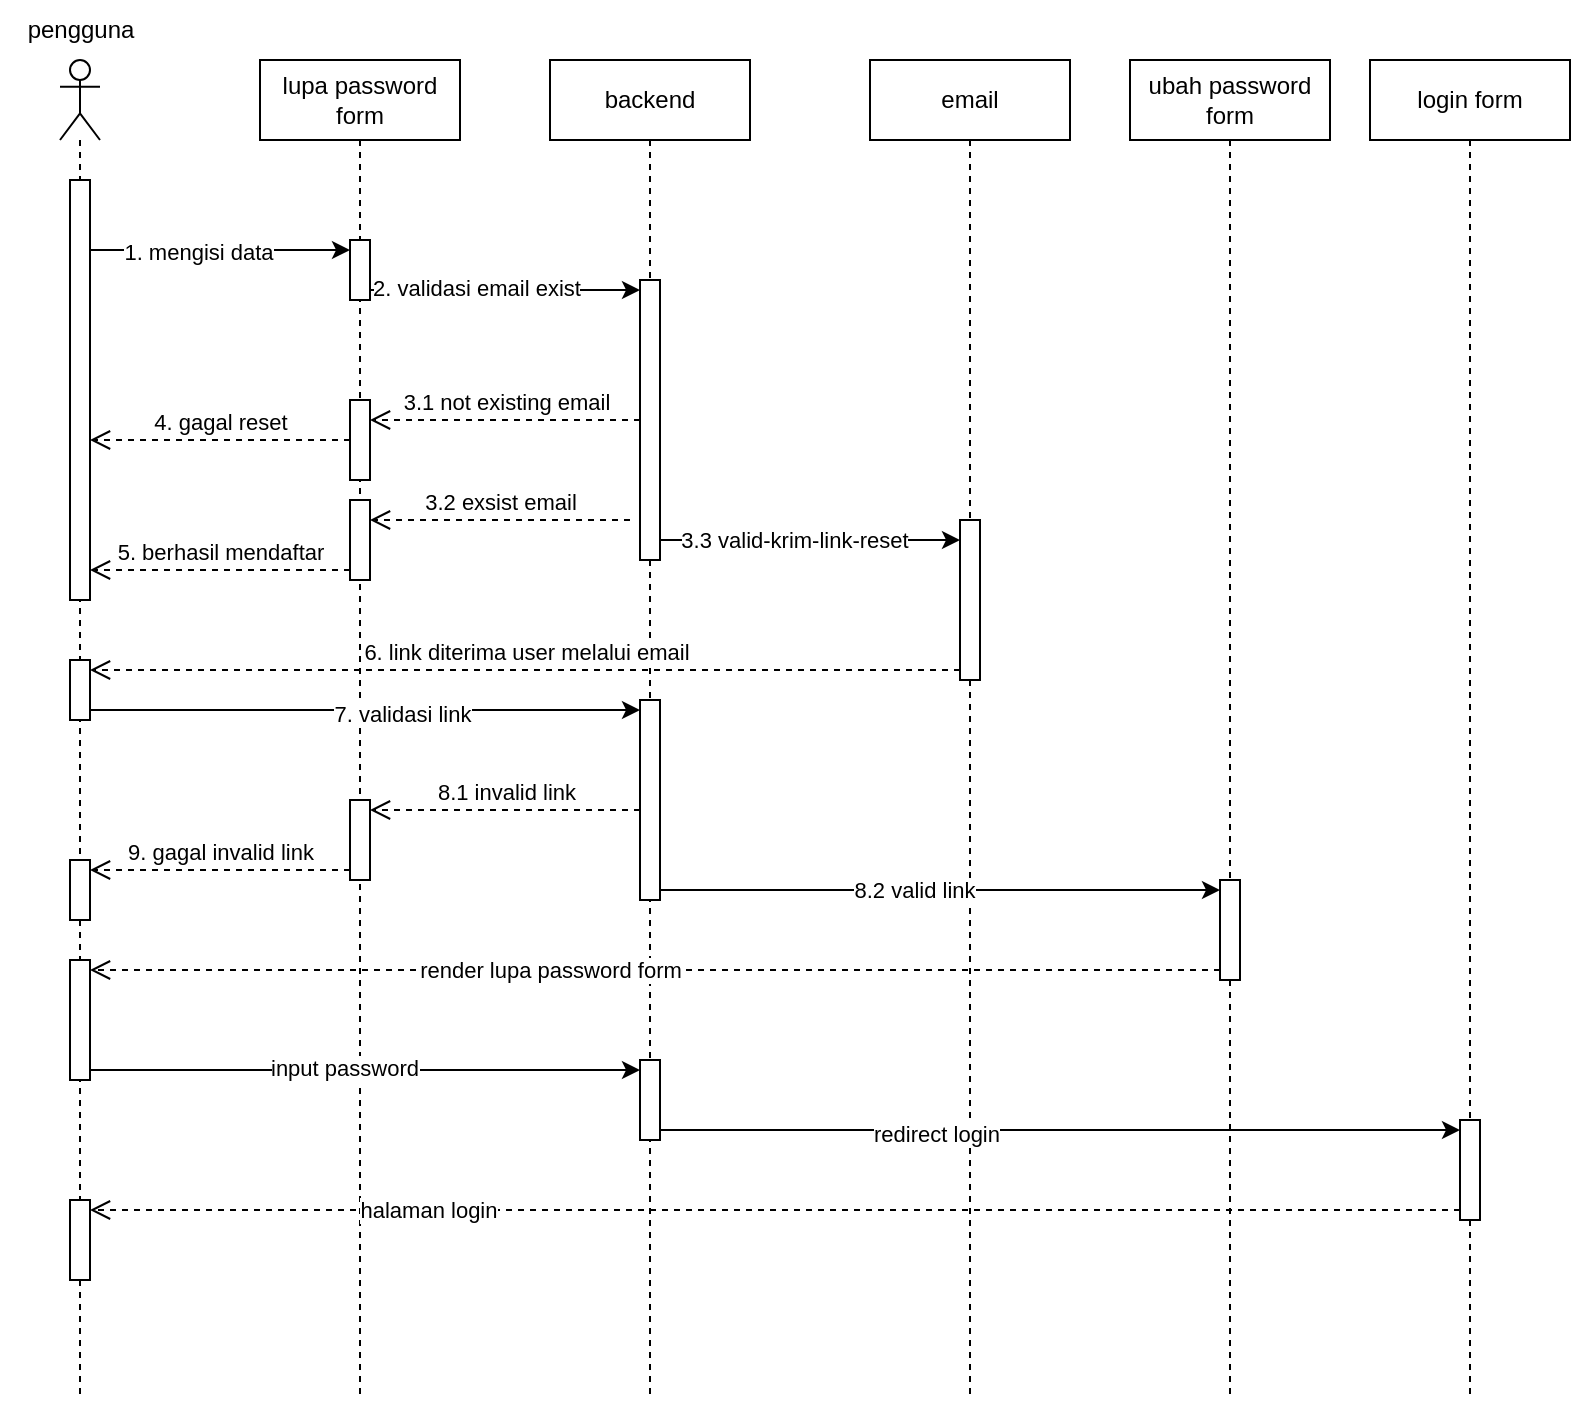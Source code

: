<mxfile version="24.4.0" type="device">
  <diagram name="Page-1" id="kL894uiJR2UCs9CUbeo-">
    <mxGraphModel dx="1604" dy="843" grid="1" gridSize="10" guides="1" tooltips="1" connect="1" arrows="1" fold="1" page="1" pageScale="1" pageWidth="850" pageHeight="1100" math="0" shadow="0">
      <root>
        <mxCell id="0" />
        <mxCell id="1" parent="0" />
        <mxCell id="yfw4t7Uaq2MJGn-rD0gL-2" value="" style="shape=umlLifeline;perimeter=lifelinePerimeter;whiteSpace=wrap;html=1;container=1;dropTarget=0;collapsible=0;recursiveResize=0;outlineConnect=0;portConstraint=eastwest;newEdgeStyle={&quot;curved&quot;:0,&quot;rounded&quot;:0};participant=umlActor;" parent="1" vertex="1">
          <mxGeometry x="45" y="220" width="20" height="670" as="geometry" />
        </mxCell>
        <mxCell id="yfw4t7Uaq2MJGn-rD0gL-3" value="" style="html=1;points=[[0,0,0,0,5],[0,1,0,0,-5],[1,0,0,0,5],[1,1,0,0,-5]];perimeter=orthogonalPerimeter;outlineConnect=0;targetShapes=umlLifeline;portConstraint=eastwest;newEdgeStyle={&quot;curved&quot;:0,&quot;rounded&quot;:0};" parent="yfw4t7Uaq2MJGn-rD0gL-2" vertex="1">
          <mxGeometry x="5" y="60" width="10" height="210" as="geometry" />
        </mxCell>
        <mxCell id="yfw4t7Uaq2MJGn-rD0gL-13" value="" style="html=1;points=[[0,0,0,0,5],[0,1,0,0,-5],[1,0,0,0,5],[1,1,0,0,-5]];perimeter=orthogonalPerimeter;outlineConnect=0;targetShapes=umlLifeline;portConstraint=eastwest;newEdgeStyle={&quot;curved&quot;:0,&quot;rounded&quot;:0};" parent="yfw4t7Uaq2MJGn-rD0gL-2" vertex="1">
          <mxGeometry x="5" y="450" width="10" height="60" as="geometry" />
        </mxCell>
        <mxCell id="yfw4t7Uaq2MJGn-rD0gL-11" value="" style="html=1;points=[[0,0,0,0,5],[0,1,0,0,-5],[1,0,0,0,5],[1,1,0,0,-5]];perimeter=orthogonalPerimeter;outlineConnect=0;targetShapes=umlLifeline;portConstraint=eastwest;newEdgeStyle={&quot;curved&quot;:0,&quot;rounded&quot;:0};" parent="yfw4t7Uaq2MJGn-rD0gL-2" vertex="1">
          <mxGeometry x="5" y="300" width="10" height="30" as="geometry" />
        </mxCell>
        <mxCell id="yfw4t7Uaq2MJGn-rD0gL-12" value="" style="html=1;points=[[0,0,0,0,5],[0,1,0,0,-5],[1,0,0,0,5],[1,1,0,0,-5]];perimeter=orthogonalPerimeter;outlineConnect=0;targetShapes=umlLifeline;portConstraint=eastwest;newEdgeStyle={&quot;curved&quot;:0,&quot;rounded&quot;:0};" parent="yfw4t7Uaq2MJGn-rD0gL-2" vertex="1">
          <mxGeometry x="5" y="400" width="10" height="30" as="geometry" />
        </mxCell>
        <mxCell id="yfw4t7Uaq2MJGn-rD0gL-4" value="pengguna" style="text;html=1;align=center;verticalAlign=middle;resizable=0;points=[];autosize=1;strokeColor=none;fillColor=none;" parent="1" vertex="1">
          <mxGeometry x="15" y="190" width="80" height="30" as="geometry" />
        </mxCell>
        <mxCell id="yfw4t7Uaq2MJGn-rD0gL-5" value="lupa password form" style="shape=umlLifeline;perimeter=lifelinePerimeter;whiteSpace=wrap;html=1;container=1;dropTarget=0;collapsible=0;recursiveResize=0;outlineConnect=0;portConstraint=eastwest;newEdgeStyle={&quot;curved&quot;:0,&quot;rounded&quot;:0};" parent="1" vertex="1">
          <mxGeometry x="145" y="220" width="100" height="670" as="geometry" />
        </mxCell>
        <mxCell id="yfw4t7Uaq2MJGn-rD0gL-6" value="" style="html=1;points=[[0,0,0,0,5],[0,1,0,0,-5],[1,0,0,0,5],[1,1,0,0,-5]];perimeter=orthogonalPerimeter;outlineConnect=0;targetShapes=umlLifeline;portConstraint=eastwest;newEdgeStyle={&quot;curved&quot;:0,&quot;rounded&quot;:0};" parent="yfw4t7Uaq2MJGn-rD0gL-5" vertex="1">
          <mxGeometry x="45" y="90" width="10" height="30" as="geometry" />
        </mxCell>
        <mxCell id="yfw4t7Uaq2MJGn-rD0gL-7" value="" style="html=1;points=[[0,0,0,0,5],[0,1,0,0,-5],[1,0,0,0,5],[1,1,0,0,-5]];perimeter=orthogonalPerimeter;outlineConnect=0;targetShapes=umlLifeline;portConstraint=eastwest;newEdgeStyle={&quot;curved&quot;:0,&quot;rounded&quot;:0};" parent="yfw4t7Uaq2MJGn-rD0gL-5" vertex="1">
          <mxGeometry x="45" y="170" width="10" height="40" as="geometry" />
        </mxCell>
        <mxCell id="yfw4t7Uaq2MJGn-rD0gL-8" value="" style="html=1;points=[[0,0,0,0,5],[0,1,0,0,-5],[1,0,0,0,5],[1,1,0,0,-5]];perimeter=orthogonalPerimeter;outlineConnect=0;targetShapes=umlLifeline;portConstraint=eastwest;newEdgeStyle={&quot;curved&quot;:0,&quot;rounded&quot;:0};" parent="yfw4t7Uaq2MJGn-rD0gL-5" vertex="1">
          <mxGeometry x="45" y="220" width="10" height="40" as="geometry" />
        </mxCell>
        <mxCell id="yfw4t7Uaq2MJGn-rD0gL-14" value="" style="html=1;points=[[0,0,0,0,5],[0,1,0,0,-5],[1,0,0,0,5],[1,1,0,0,-5]];perimeter=orthogonalPerimeter;outlineConnect=0;targetShapes=umlLifeline;portConstraint=eastwest;newEdgeStyle={&quot;curved&quot;:0,&quot;rounded&quot;:0};" parent="yfw4t7Uaq2MJGn-rD0gL-5" vertex="1">
          <mxGeometry x="45" y="370" width="10" height="40" as="geometry" />
        </mxCell>
        <mxCell id="yfw4t7Uaq2MJGn-rD0gL-9" value="backend" style="shape=umlLifeline;perimeter=lifelinePerimeter;whiteSpace=wrap;html=1;container=1;dropTarget=0;collapsible=0;recursiveResize=0;outlineConnect=0;portConstraint=eastwest;newEdgeStyle={&quot;curved&quot;:0,&quot;rounded&quot;:0};" parent="1" vertex="1">
          <mxGeometry x="290" y="220" width="100" height="670" as="geometry" />
        </mxCell>
        <mxCell id="yfw4t7Uaq2MJGn-rD0gL-10" value="" style="html=1;points=[[0,0,0,0,5],[0,1,0,0,-5],[1,0,0,0,5],[1,1,0,0,-5]];perimeter=orthogonalPerimeter;outlineConnect=0;targetShapes=umlLifeline;portConstraint=eastwest;newEdgeStyle={&quot;curved&quot;:0,&quot;rounded&quot;:0};" parent="yfw4t7Uaq2MJGn-rD0gL-9" vertex="1">
          <mxGeometry x="45" y="110" width="10" height="140" as="geometry" />
        </mxCell>
        <mxCell id="yfw4t7Uaq2MJGn-rD0gL-16" value="" style="html=1;points=[[0,0,0,0,5],[0,1,0,0,-5],[1,0,0,0,5],[1,1,0,0,-5]];perimeter=orthogonalPerimeter;outlineConnect=0;targetShapes=umlLifeline;portConstraint=eastwest;newEdgeStyle={&quot;curved&quot;:0,&quot;rounded&quot;:0};" parent="yfw4t7Uaq2MJGn-rD0gL-9" vertex="1">
          <mxGeometry x="45" y="320" width="10" height="100" as="geometry" />
        </mxCell>
        <mxCell id="yfw4t7Uaq2MJGn-rD0gL-45" value="" style="html=1;points=[[0,0,0,0,5],[0,1,0,0,-5],[1,0,0,0,5],[1,1,0,0,-5]];perimeter=orthogonalPerimeter;outlineConnect=0;targetShapes=umlLifeline;portConstraint=eastwest;newEdgeStyle={&quot;curved&quot;:0,&quot;rounded&quot;:0};" parent="yfw4t7Uaq2MJGn-rD0gL-9" vertex="1">
          <mxGeometry x="45" y="500" width="10" height="40" as="geometry" />
        </mxCell>
        <mxCell id="yfw4t7Uaq2MJGn-rD0gL-25" style="edgeStyle=orthogonalEdgeStyle;rounded=0;orthogonalLoop=1;jettySize=auto;html=1;curved=0;exitX=1;exitY=1;exitDx=0;exitDy=-5;exitPerimeter=0;entryX=0;entryY=0;entryDx=0;entryDy=5;entryPerimeter=0;" parent="1" source="yfw4t7Uaq2MJGn-rD0gL-6" target="yfw4t7Uaq2MJGn-rD0gL-10" edge="1">
          <mxGeometry relative="1" as="geometry" />
        </mxCell>
        <mxCell id="yfw4t7Uaq2MJGn-rD0gL-26" value="2. validasi email exist" style="edgeLabel;html=1;align=center;verticalAlign=middle;resizable=0;points=[];" parent="yfw4t7Uaq2MJGn-rD0gL-25" vertex="1" connectable="0">
          <mxGeometry x="-0.224" y="1" relative="1" as="geometry">
            <mxPoint as="offset" />
          </mxGeometry>
        </mxCell>
        <mxCell id="yfw4t7Uaq2MJGn-rD0gL-27" value="email" style="shape=umlLifeline;perimeter=lifelinePerimeter;whiteSpace=wrap;html=1;container=1;dropTarget=0;collapsible=0;recursiveResize=0;outlineConnect=0;portConstraint=eastwest;newEdgeStyle={&quot;curved&quot;:0,&quot;rounded&quot;:0};" parent="1" vertex="1">
          <mxGeometry x="450" y="220" width="100" height="670" as="geometry" />
        </mxCell>
        <mxCell id="yfw4t7Uaq2MJGn-rD0gL-28" value="" style="html=1;points=[[0,0,0,0,5],[0,1,0,0,-5],[1,0,0,0,5],[1,1,0,0,-5]];perimeter=orthogonalPerimeter;outlineConnect=0;targetShapes=umlLifeline;portConstraint=eastwest;newEdgeStyle={&quot;curved&quot;:0,&quot;rounded&quot;:0};" parent="yfw4t7Uaq2MJGn-rD0gL-27" vertex="1">
          <mxGeometry x="45" y="230" width="10" height="80" as="geometry" />
        </mxCell>
        <mxCell id="yfw4t7Uaq2MJGn-rD0gL-31" value="" style="endArrow=classic;html=1;rounded=0;entryX=0;entryY=0;entryDx=0;entryDy=5;entryPerimeter=0;" parent="1" source="yfw4t7Uaq2MJGn-rD0gL-3" target="yfw4t7Uaq2MJGn-rD0gL-6" edge="1">
          <mxGeometry width="50" height="50" relative="1" as="geometry">
            <mxPoint x="165" y="330" as="sourcePoint" />
            <mxPoint x="215" y="280" as="targetPoint" />
          </mxGeometry>
        </mxCell>
        <mxCell id="yfw4t7Uaq2MJGn-rD0gL-32" value="1. mengisi data" style="edgeLabel;html=1;align=center;verticalAlign=middle;resizable=0;points=[];" parent="yfw4t7Uaq2MJGn-rD0gL-31" vertex="1" connectable="0">
          <mxGeometry x="-0.18" y="-1" relative="1" as="geometry">
            <mxPoint as="offset" />
          </mxGeometry>
        </mxCell>
        <mxCell id="yfw4t7Uaq2MJGn-rD0gL-33" value="3.1 not existing email" style="html=1;verticalAlign=bottom;endArrow=open;dashed=1;endSize=8;curved=0;rounded=0;" parent="1" source="yfw4t7Uaq2MJGn-rD0gL-10" target="yfw4t7Uaq2MJGn-rD0gL-7" edge="1">
          <mxGeometry relative="1" as="geometry">
            <mxPoint x="305" y="360" as="sourcePoint" />
            <mxPoint x="195" y="402" as="targetPoint" />
          </mxGeometry>
        </mxCell>
        <mxCell id="yfw4t7Uaq2MJGn-rD0gL-34" value="4. gagal reset" style="html=1;verticalAlign=bottom;endArrow=open;dashed=1;endSize=8;curved=0;rounded=0;" parent="1" source="yfw4t7Uaq2MJGn-rD0gL-7" target="yfw4t7Uaq2MJGn-rD0gL-3" edge="1">
          <mxGeometry relative="1" as="geometry">
            <mxPoint x="135" y="420" as="sourcePoint" />
            <mxPoint x="65" y="410" as="targetPoint" />
          </mxGeometry>
        </mxCell>
        <mxCell id="yfw4t7Uaq2MJGn-rD0gL-35" value="6. link diterima user melalui email" style="html=1;verticalAlign=bottom;endArrow=open;dashed=1;endSize=8;curved=0;rounded=0;entryX=1;entryY=0;entryDx=0;entryDy=5;entryPerimeter=0;exitX=0;exitY=1;exitDx=0;exitDy=-5;exitPerimeter=0;" parent="1" source="yfw4t7Uaq2MJGn-rD0gL-28" target="yfw4t7Uaq2MJGn-rD0gL-11" edge="1">
          <mxGeometry relative="1" as="geometry">
            <mxPoint x="455" y="447.222" as="sourcePoint" />
            <mxPoint x="75" y="480" as="targetPoint" />
          </mxGeometry>
        </mxCell>
        <mxCell id="yfw4t7Uaq2MJGn-rD0gL-36" value="3.2 exsist email" style="html=1;verticalAlign=bottom;endArrow=open;dashed=1;endSize=8;curved=0;rounded=0;" parent="1" edge="1">
          <mxGeometry relative="1" as="geometry">
            <mxPoint x="330" y="450" as="sourcePoint" />
            <mxPoint x="200" y="450" as="targetPoint" />
          </mxGeometry>
        </mxCell>
        <mxCell id="yfw4t7Uaq2MJGn-rD0gL-37" value="5. berhasil mendaftar" style="html=1;verticalAlign=bottom;endArrow=open;dashed=1;endSize=8;curved=0;rounded=0;exitX=0;exitY=1;exitDx=0;exitDy=-5;exitPerimeter=0;" parent="1" source="yfw4t7Uaq2MJGn-rD0gL-8" target="yfw4t7Uaq2MJGn-rD0gL-3" edge="1">
          <mxGeometry relative="1" as="geometry">
            <mxPoint x="375" y="465" as="sourcePoint" />
            <mxPoint x="210" y="465" as="targetPoint" />
          </mxGeometry>
        </mxCell>
        <mxCell id="yfw4t7Uaq2MJGn-rD0gL-38" value="ubah password form" style="shape=umlLifeline;perimeter=lifelinePerimeter;whiteSpace=wrap;html=1;container=1;dropTarget=0;collapsible=0;recursiveResize=0;outlineConnect=0;portConstraint=eastwest;newEdgeStyle={&quot;curved&quot;:0,&quot;rounded&quot;:0};" parent="1" vertex="1">
          <mxGeometry x="580" y="220" width="100" height="670" as="geometry" />
        </mxCell>
        <mxCell id="yfw4t7Uaq2MJGn-rD0gL-39" value="" style="html=1;points=[[0,0,0,0,5],[0,1,0,0,-5],[1,0,0,0,5],[1,1,0,0,-5]];perimeter=orthogonalPerimeter;outlineConnect=0;targetShapes=umlLifeline;portConstraint=eastwest;newEdgeStyle={&quot;curved&quot;:0,&quot;rounded&quot;:0};" parent="yfw4t7Uaq2MJGn-rD0gL-38" vertex="1">
          <mxGeometry x="45" y="410" width="10" height="50" as="geometry" />
        </mxCell>
        <mxCell id="yfw4t7Uaq2MJGn-rD0gL-43" value="" style="html=1;verticalAlign=bottom;endArrow=open;dashed=1;endSize=8;curved=0;rounded=0;entryX=1;entryY=0;entryDx=0;entryDy=5;entryPerimeter=0;exitX=0;exitY=1;exitDx=0;exitDy=-5;exitPerimeter=0;" parent="1" source="yfw4t7Uaq2MJGn-rD0gL-39" target="yfw4t7Uaq2MJGn-rD0gL-13" edge="1">
          <mxGeometry relative="1" as="geometry">
            <mxPoint x="375" y="670" as="sourcePoint" />
            <mxPoint x="210" y="670" as="targetPoint" />
          </mxGeometry>
        </mxCell>
        <mxCell id="yfw4t7Uaq2MJGn-rD0gL-69" value="render lupa password form" style="edgeLabel;html=1;align=center;verticalAlign=middle;resizable=0;points=[];" parent="yfw4t7Uaq2MJGn-rD0gL-43" vertex="1" connectable="0">
          <mxGeometry x="0.187" relative="1" as="geometry">
            <mxPoint as="offset" />
          </mxGeometry>
        </mxCell>
        <mxCell id="yfw4t7Uaq2MJGn-rD0gL-46" style="edgeStyle=orthogonalEdgeStyle;rounded=0;orthogonalLoop=1;jettySize=auto;html=1;curved=0;exitX=1;exitY=1;exitDx=0;exitDy=-5;exitPerimeter=0;entryX=0;entryY=0;entryDx=0;entryDy=5;entryPerimeter=0;" parent="1" source="yfw4t7Uaq2MJGn-rD0gL-13" target="yfw4t7Uaq2MJGn-rD0gL-45" edge="1">
          <mxGeometry relative="1" as="geometry" />
        </mxCell>
        <mxCell id="yfw4t7Uaq2MJGn-rD0gL-47" value="input password" style="edgeLabel;html=1;align=center;verticalAlign=middle;resizable=0;points=[];" parent="yfw4t7Uaq2MJGn-rD0gL-46" vertex="1" connectable="0">
          <mxGeometry x="-0.081" y="1" relative="1" as="geometry">
            <mxPoint as="offset" />
          </mxGeometry>
        </mxCell>
        <mxCell id="yfw4t7Uaq2MJGn-rD0gL-50" value="" style="html=1;verticalAlign=bottom;endArrow=open;dashed=1;endSize=8;curved=0;rounded=0;entryX=1;entryY=0;entryDx=0;entryDy=5;entryPerimeter=0;exitX=0;exitY=1;exitDx=0;exitDy=-5;exitPerimeter=0;" parent="1" source="yfw4t7Uaq2MJGn-rD0gL-67" target="yfw4t7Uaq2MJGn-rD0gL-49" edge="1">
          <mxGeometry relative="1" as="geometry">
            <mxPoint x="640" y="675" as="sourcePoint" />
            <mxPoint x="70" y="675" as="targetPoint" />
          </mxGeometry>
        </mxCell>
        <mxCell id="yfw4t7Uaq2MJGn-rD0gL-71" value="halaman login" style="edgeLabel;html=1;align=center;verticalAlign=middle;resizable=0;points=[];" parent="yfw4t7Uaq2MJGn-rD0gL-50" vertex="1" connectable="0">
          <mxGeometry x="0.508" relative="1" as="geometry">
            <mxPoint as="offset" />
          </mxGeometry>
        </mxCell>
        <mxCell id="yfw4t7Uaq2MJGn-rD0gL-20" value="9. gagal invalid link" style="html=1;verticalAlign=bottom;endArrow=open;dashed=1;endSize=8;curved=0;rounded=0;entryX=1;entryY=0;entryDx=0;entryDy=5;entryPerimeter=0;exitX=0;exitY=1;exitDx=0;exitDy=-5;exitPerimeter=0;" parent="1" source="yfw4t7Uaq2MJGn-rD0gL-14" target="yfw4t7Uaq2MJGn-rD0gL-12" edge="1">
          <mxGeometry relative="1" as="geometry">
            <mxPoint x="125" y="630" as="sourcePoint" />
            <mxPoint x="230" y="605" as="targetPoint" />
          </mxGeometry>
        </mxCell>
        <mxCell id="yfw4t7Uaq2MJGn-rD0gL-17" value="8.1 invalid link" style="html=1;verticalAlign=bottom;endArrow=open;dashed=1;endSize=8;curved=0;rounded=0;entryX=1;entryY=0;entryDx=0;entryDy=5;entryPerimeter=0;" parent="1" source="yfw4t7Uaq2MJGn-rD0gL-16" target="yfw4t7Uaq2MJGn-rD0gL-14" edge="1">
          <mxGeometry relative="1" as="geometry">
            <mxPoint x="285" y="580" as="sourcePoint" />
            <mxPoint x="225" y="580" as="targetPoint" />
          </mxGeometry>
        </mxCell>
        <mxCell id="yfw4t7Uaq2MJGn-rD0gL-55" value="" style="endArrow=classic;html=1;rounded=0;" parent="1" target="yfw4t7Uaq2MJGn-rD0gL-28" edge="1">
          <mxGeometry width="50" height="50" relative="1" as="geometry">
            <mxPoint x="345" y="460" as="sourcePoint" />
            <mxPoint x="490" y="460" as="targetPoint" />
          </mxGeometry>
        </mxCell>
        <mxCell id="yfw4t7Uaq2MJGn-rD0gL-56" value="3.3 valid-krim-link-reset" style="edgeLabel;html=1;align=center;verticalAlign=middle;resizable=0;points=[];" parent="yfw4t7Uaq2MJGn-rD0gL-55" vertex="1" connectable="0">
          <mxGeometry x="-0.473" y="-1" relative="1" as="geometry">
            <mxPoint x="27" y="-1" as="offset" />
          </mxGeometry>
        </mxCell>
        <mxCell id="yfw4t7Uaq2MJGn-rD0gL-60" value="" style="endArrow=classic;html=1;rounded=0;entryX=0;entryY=0;entryDx=0;entryDy=5;entryPerimeter=0;exitX=1;exitY=1;exitDx=0;exitDy=-5;exitPerimeter=0;" parent="1" source="yfw4t7Uaq2MJGn-rD0gL-11" target="yfw4t7Uaq2MJGn-rD0gL-16" edge="1">
          <mxGeometry width="50" height="50" relative="1" as="geometry">
            <mxPoint x="300" y="490" as="sourcePoint" />
            <mxPoint x="350" y="440" as="targetPoint" />
          </mxGeometry>
        </mxCell>
        <mxCell id="yfw4t7Uaq2MJGn-rD0gL-61" value="7. validasi link" style="edgeLabel;html=1;align=center;verticalAlign=middle;resizable=0;points=[];" parent="yfw4t7Uaq2MJGn-rD0gL-60" vertex="1" connectable="0">
          <mxGeometry x="0.136" y="-2" relative="1" as="geometry">
            <mxPoint as="offset" />
          </mxGeometry>
        </mxCell>
        <mxCell id="yfw4t7Uaq2MJGn-rD0gL-64" style="edgeStyle=orthogonalEdgeStyle;rounded=0;orthogonalLoop=1;jettySize=auto;html=1;curved=0;exitX=1;exitY=1;exitDx=0;exitDy=-5;exitPerimeter=0;entryX=0;entryY=0;entryDx=0;entryDy=5;entryPerimeter=0;" parent="1" source="yfw4t7Uaq2MJGn-rD0gL-16" target="yfw4t7Uaq2MJGn-rD0gL-39" edge="1">
          <mxGeometry relative="1" as="geometry" />
        </mxCell>
        <mxCell id="yfw4t7Uaq2MJGn-rD0gL-65" value="8.2 valid link" style="edgeLabel;html=1;align=center;verticalAlign=middle;resizable=0;points=[];" parent="yfw4t7Uaq2MJGn-rD0gL-64" vertex="1" connectable="0">
          <mxGeometry x="-0.094" relative="1" as="geometry">
            <mxPoint as="offset" />
          </mxGeometry>
        </mxCell>
        <mxCell id="yfw4t7Uaq2MJGn-rD0gL-66" value="login form" style="shape=umlLifeline;perimeter=lifelinePerimeter;whiteSpace=wrap;html=1;container=1;dropTarget=0;collapsible=0;recursiveResize=0;outlineConnect=0;portConstraint=eastwest;newEdgeStyle={&quot;curved&quot;:0,&quot;rounded&quot;:0};" parent="1" vertex="1">
          <mxGeometry x="700" y="220" width="100" height="670" as="geometry" />
        </mxCell>
        <mxCell id="yfw4t7Uaq2MJGn-rD0gL-67" value="" style="html=1;points=[[0,0,0,0,5],[0,1,0,0,-5],[1,0,0,0,5],[1,1,0,0,-5]];perimeter=orthogonalPerimeter;outlineConnect=0;targetShapes=umlLifeline;portConstraint=eastwest;newEdgeStyle={&quot;curved&quot;:0,&quot;rounded&quot;:0};" parent="yfw4t7Uaq2MJGn-rD0gL-66" vertex="1">
          <mxGeometry x="45" y="530" width="10" height="50" as="geometry" />
        </mxCell>
        <mxCell id="yfw4t7Uaq2MJGn-rD0gL-68" style="edgeStyle=orthogonalEdgeStyle;rounded=0;orthogonalLoop=1;jettySize=auto;html=1;curved=0;exitX=1;exitY=1;exitDx=0;exitDy=-5;exitPerimeter=0;entryX=0;entryY=0;entryDx=0;entryDy=5;entryPerimeter=0;" parent="1" source="yfw4t7Uaq2MJGn-rD0gL-45" target="yfw4t7Uaq2MJGn-rD0gL-67" edge="1">
          <mxGeometry relative="1" as="geometry" />
        </mxCell>
        <mxCell id="yfw4t7Uaq2MJGn-rD0gL-70" value="redirect login" style="edgeLabel;html=1;align=center;verticalAlign=middle;resizable=0;points=[];" parent="yfw4t7Uaq2MJGn-rD0gL-68" vertex="1" connectable="0">
          <mxGeometry x="-0.311" y="-2" relative="1" as="geometry">
            <mxPoint as="offset" />
          </mxGeometry>
        </mxCell>
        <mxCell id="yfw4t7Uaq2MJGn-rD0gL-49" value="" style="html=1;points=[[0,0,0,0,5],[0,1,0,0,-5],[1,0,0,0,5],[1,1,0,0,-5]];perimeter=orthogonalPerimeter;outlineConnect=0;targetShapes=umlLifeline;portConstraint=eastwest;newEdgeStyle={&quot;curved&quot;:0,&quot;rounded&quot;:0};" parent="1" vertex="1">
          <mxGeometry x="50" y="790" width="10" height="40" as="geometry" />
        </mxCell>
      </root>
    </mxGraphModel>
  </diagram>
</mxfile>
